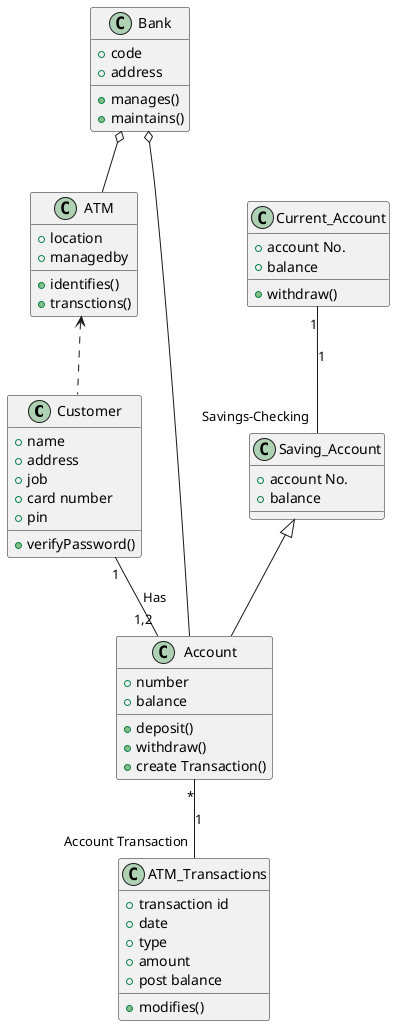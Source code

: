 @startuml
'https://plantuml.com/sequence-diagram

class Customer{
+name
+address
+job
+card number
+pin
+verifyPassword()
}

class Bank{
+code
+address
+manages()
+maintains()
}

class ATM{
+location
+managedby
+identifies()
+transctions()
}

class Account{
+number
+balance
+deposit()
+withdraw()
+create Transaction()
}

class ATM_Transactions{
+transaction id
+date
+type
+amount
+post balance
+modifies()
}

class Current_Account{
+account No.
+balance
+withdraw()
}

class Saving_Account{
+account No.
+balance
}

Customer "1" -- "1,2" Account : "Has"
Account "*" -- "Account Transaction" ATM_Transactions :"1"
Current_Account "1" -- "Savings-Checking"  Saving_Account: "1"
Bank o-- ATM
Bank o-- Account
Saving_Account <|-- Account
ATM<.. Customer

@enduml